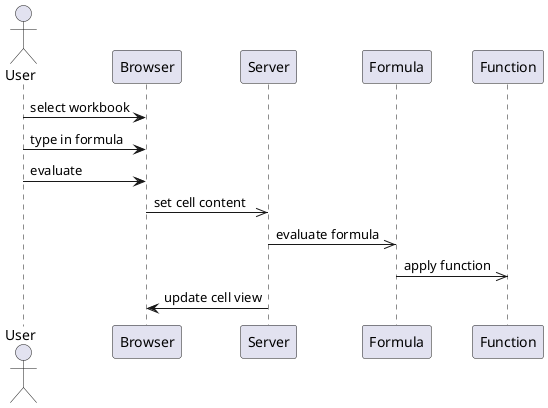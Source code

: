 @startuml  analysis.png
skinparam packageStyle rect
skinparam defaultFontName FG Virgil
skinparam shadowing false

actor User

User -> Browser : select workbook
User -> Browser : type in formula
User -> Browser : evaluate

Browser ->> Server : set cell content

Server ->> Formula : evaluate formula

Formula ->> Function : apply function

Server -> Browser : update cell view
@enduml